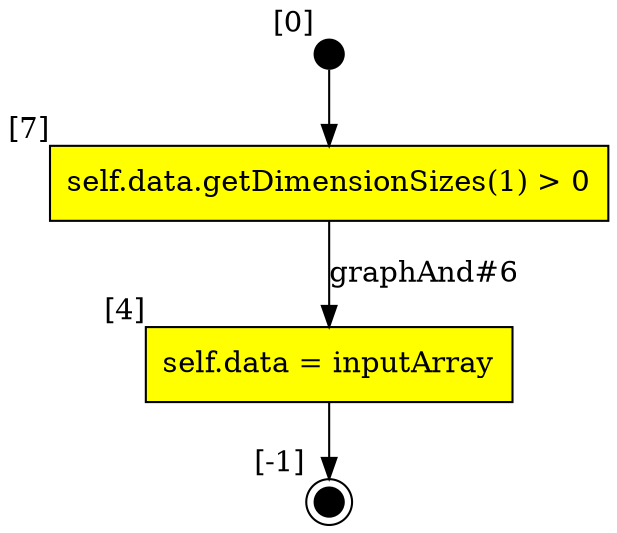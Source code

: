 digraph CLG {
  4 [shape="box", label="self.data = inputArray", style=filled, fillcolor=yellow, xlabel="[4]"];
  5 [style=filled, fillcolor=black, shape="doublecircle", label="", fixedsize=true, width=.2, height=.2, xlabel="[-1]"];
  6 [style=filled, fillcolor=black, shape="circle", label="", fixedsize=true, width=.2, height=.2, xlabel="[0]"];
  7 [shape="box", label="self.data.getDimensionSizes(1) > 0", style=filled, fillcolor=yellow, xlabel="[7]"];
  4 -> 5;
  6 -> 7;
  7 -> 4[label="graphAnd#6"];
}
